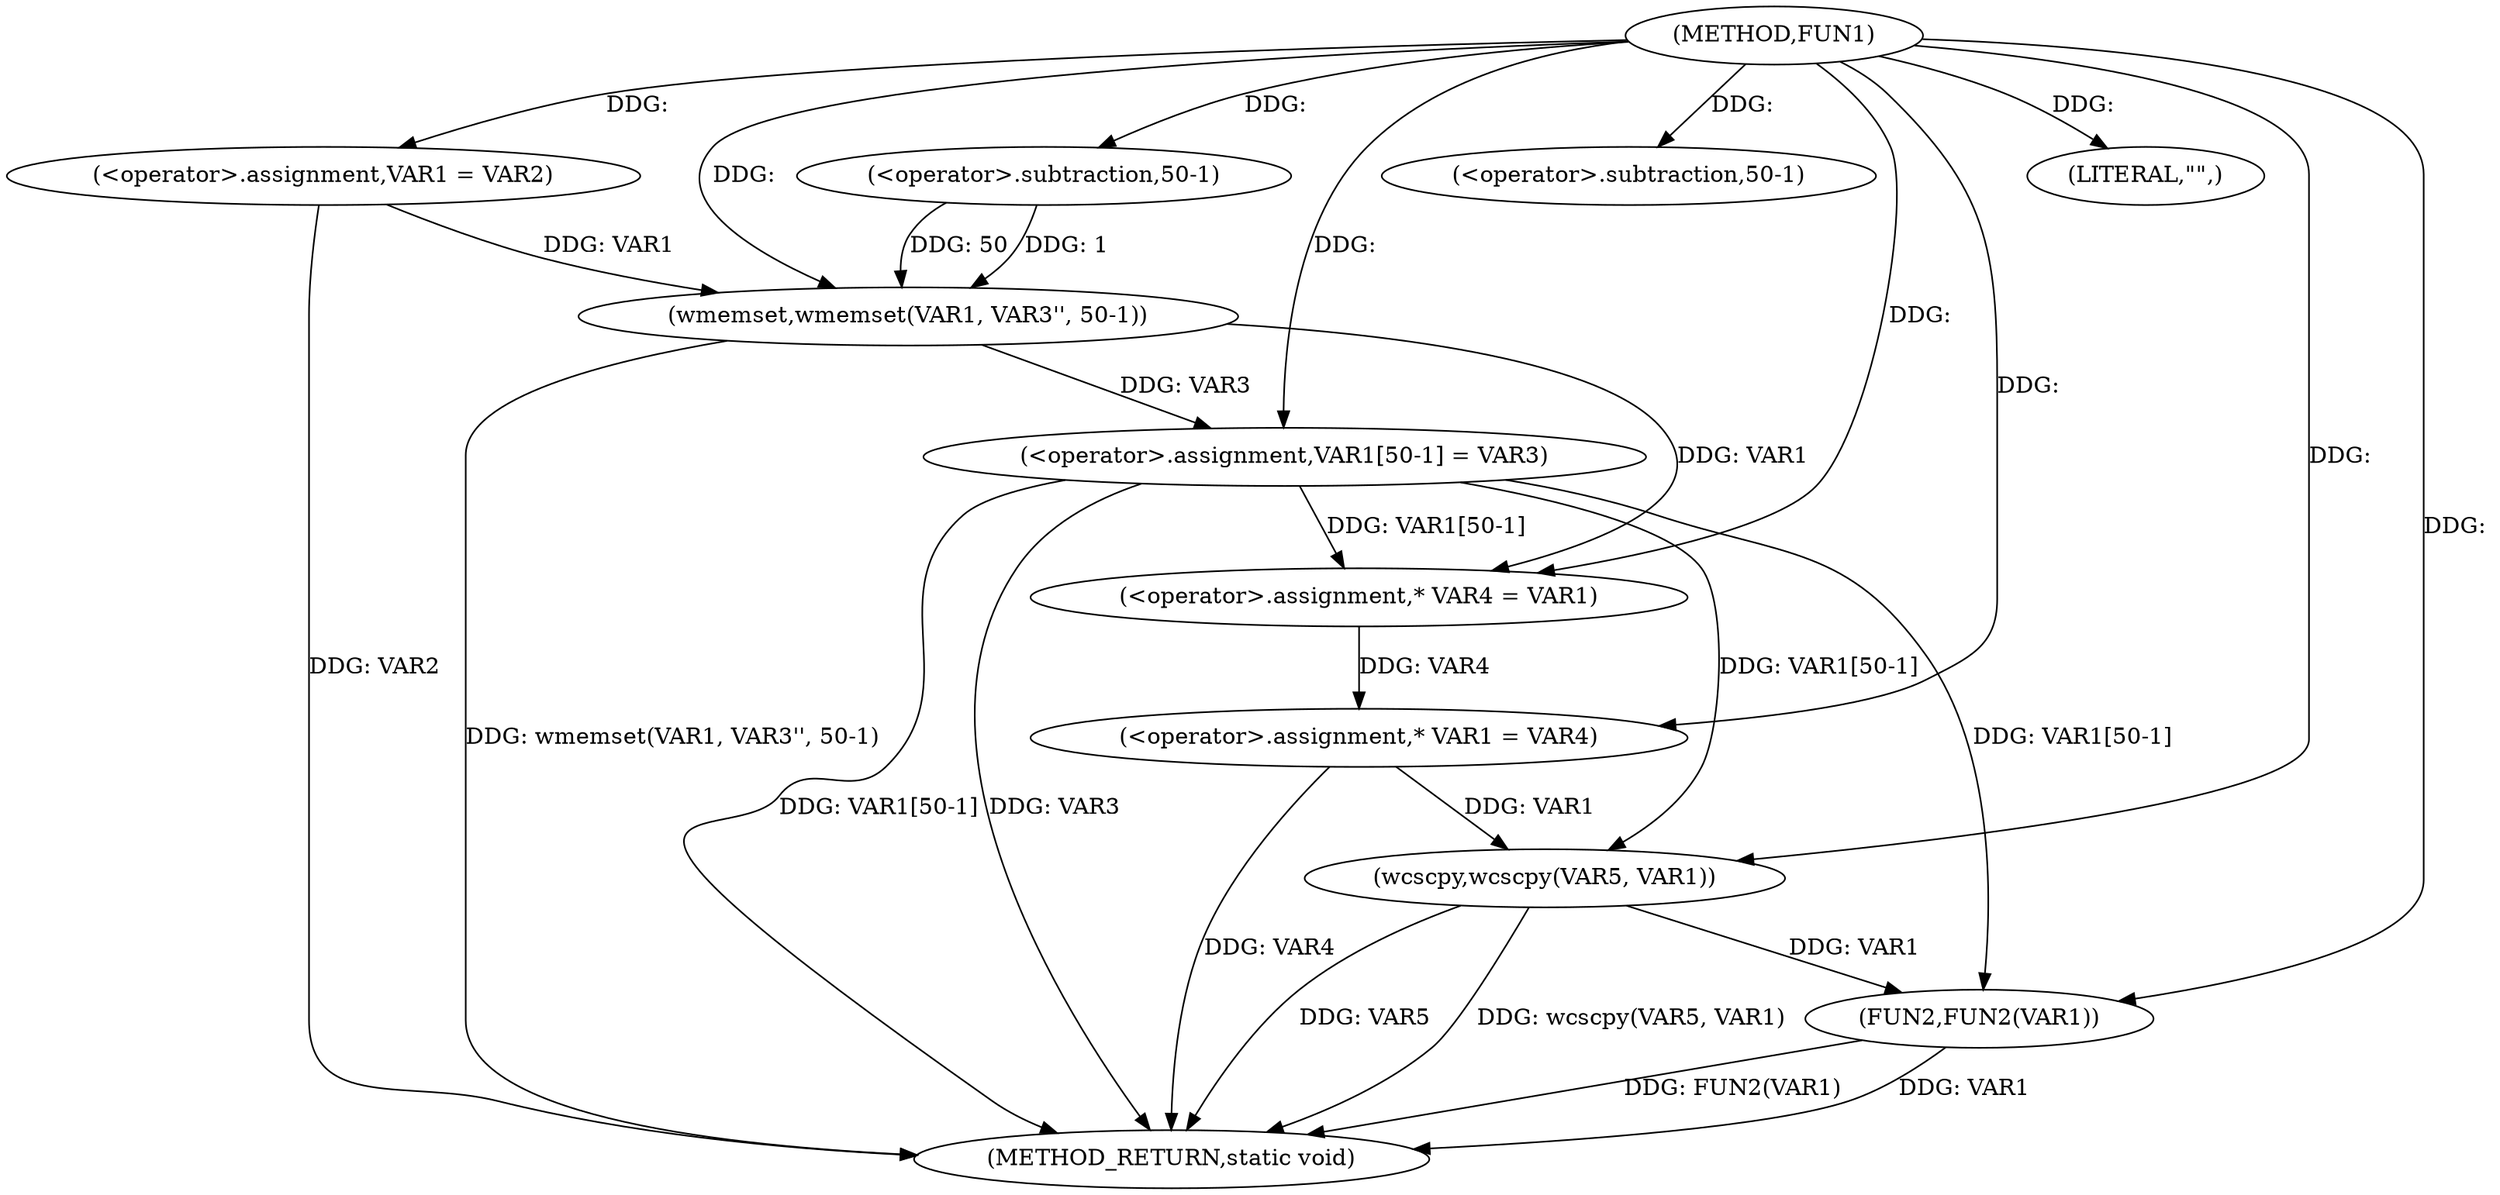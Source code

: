 digraph FUN1 {  
"1000100" [label = "(METHOD,FUN1)" ]
"1000136" [label = "(METHOD_RETURN,static void)" ]
"1000104" [label = "(<operator>.assignment,VAR1 = VAR2)" ]
"1000107" [label = "(wmemset,wmemset(VAR1, VAR3'', 50-1))" ]
"1000110" [label = "(<operator>.subtraction,50-1)" ]
"1000113" [label = "(<operator>.assignment,VAR1[50-1] = VAR3)" ]
"1000116" [label = "(<operator>.subtraction,50-1)" ]
"1000122" [label = "(<operator>.assignment,* VAR4 = VAR1)" ]
"1000126" [label = "(<operator>.assignment,* VAR1 = VAR4)" ]
"1000130" [label = "(LITERAL,\"\",)" ]
"1000131" [label = "(wcscpy,wcscpy(VAR5, VAR1))" ]
"1000134" [label = "(FUN2,FUN2(VAR1))" ]
  "1000107" -> "1000136"  [ label = "DDG: wmemset(VAR1, VAR3'', 50-1)"] 
  "1000113" -> "1000136"  [ label = "DDG: VAR1[50-1]"] 
  "1000131" -> "1000136"  [ label = "DDG: VAR5"] 
  "1000134" -> "1000136"  [ label = "DDG: FUN2(VAR1)"] 
  "1000126" -> "1000136"  [ label = "DDG: VAR4"] 
  "1000113" -> "1000136"  [ label = "DDG: VAR3"] 
  "1000104" -> "1000136"  [ label = "DDG: VAR2"] 
  "1000131" -> "1000136"  [ label = "DDG: wcscpy(VAR5, VAR1)"] 
  "1000134" -> "1000136"  [ label = "DDG: VAR1"] 
  "1000100" -> "1000104"  [ label = "DDG: "] 
  "1000104" -> "1000107"  [ label = "DDG: VAR1"] 
  "1000100" -> "1000107"  [ label = "DDG: "] 
  "1000110" -> "1000107"  [ label = "DDG: 50"] 
  "1000110" -> "1000107"  [ label = "DDG: 1"] 
  "1000100" -> "1000110"  [ label = "DDG: "] 
  "1000107" -> "1000113"  [ label = "DDG: VAR3"] 
  "1000100" -> "1000113"  [ label = "DDG: "] 
  "1000100" -> "1000116"  [ label = "DDG: "] 
  "1000107" -> "1000122"  [ label = "DDG: VAR1"] 
  "1000113" -> "1000122"  [ label = "DDG: VAR1[50-1]"] 
  "1000100" -> "1000122"  [ label = "DDG: "] 
  "1000122" -> "1000126"  [ label = "DDG: VAR4"] 
  "1000100" -> "1000126"  [ label = "DDG: "] 
  "1000100" -> "1000130"  [ label = "DDG: "] 
  "1000100" -> "1000131"  [ label = "DDG: "] 
  "1000113" -> "1000131"  [ label = "DDG: VAR1[50-1]"] 
  "1000126" -> "1000131"  [ label = "DDG: VAR1"] 
  "1000113" -> "1000134"  [ label = "DDG: VAR1[50-1]"] 
  "1000131" -> "1000134"  [ label = "DDG: VAR1"] 
  "1000100" -> "1000134"  [ label = "DDG: "] 
}
